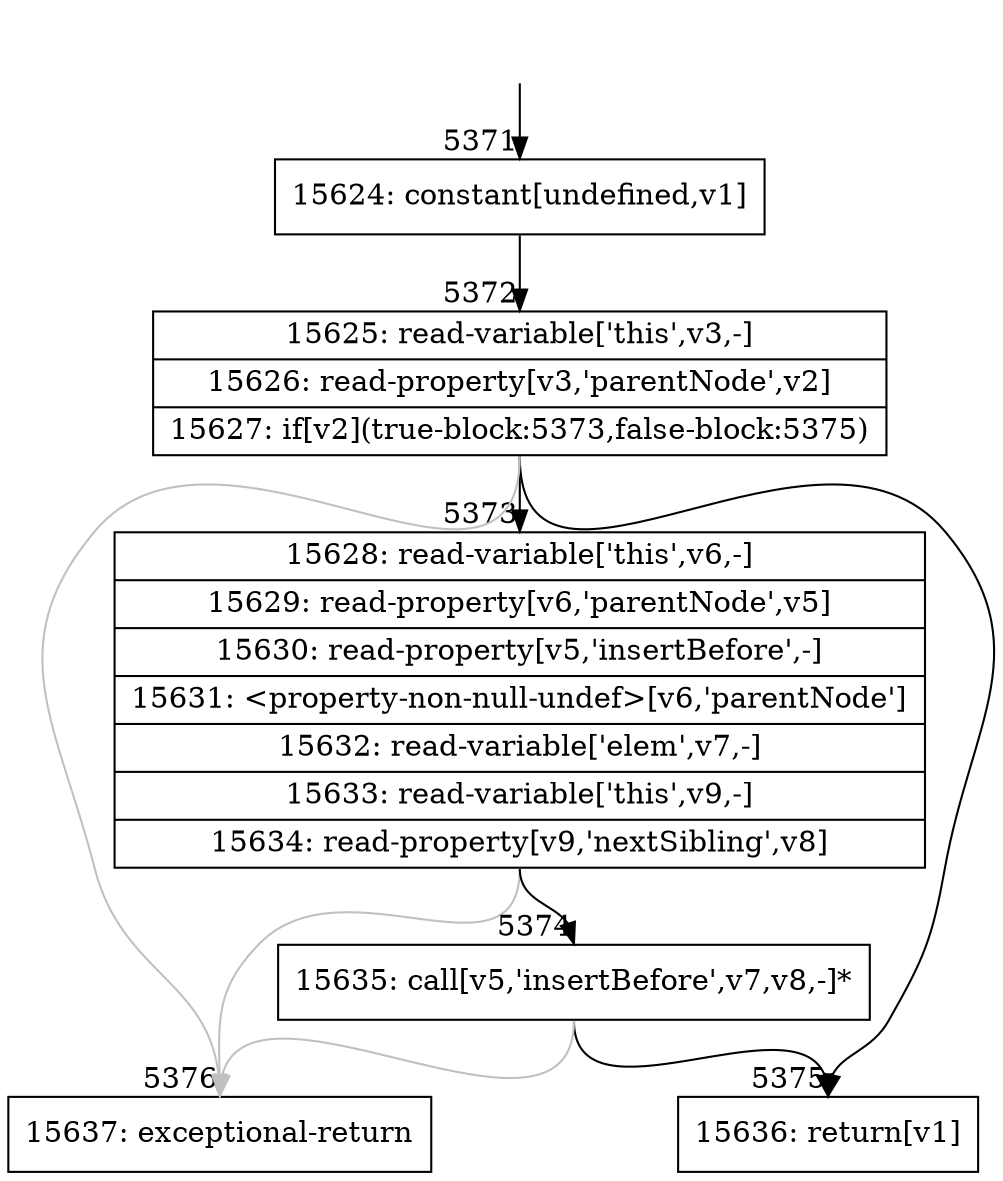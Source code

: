 digraph {
rankdir="TD"
BB_entry356[shape=none,label=""];
BB_entry356 -> BB5371 [tailport=s, headport=n, headlabel="    5371"]
BB5371 [shape=record label="{15624: constant[undefined,v1]}" ] 
BB5371 -> BB5372 [tailport=s, headport=n, headlabel="      5372"]
BB5372 [shape=record label="{15625: read-variable['this',v3,-]|15626: read-property[v3,'parentNode',v2]|15627: if[v2](true-block:5373,false-block:5375)}" ] 
BB5372 -> BB5373 [tailport=s, headport=n, headlabel="      5373"]
BB5372 -> BB5375 [tailport=s, headport=n, headlabel="      5375"]
BB5372 -> BB5376 [tailport=s, headport=n, color=gray, headlabel="      5376"]
BB5373 [shape=record label="{15628: read-variable['this',v6,-]|15629: read-property[v6,'parentNode',v5]|15630: read-property[v5,'insertBefore',-]|15631: \<property-non-null-undef\>[v6,'parentNode']|15632: read-variable['elem',v7,-]|15633: read-variable['this',v9,-]|15634: read-property[v9,'nextSibling',v8]}" ] 
BB5373 -> BB5374 [tailport=s, headport=n, headlabel="      5374"]
BB5373 -> BB5376 [tailport=s, headport=n, color=gray]
BB5374 [shape=record label="{15635: call[v5,'insertBefore',v7,v8,-]*}" ] 
BB5374 -> BB5375 [tailport=s, headport=n]
BB5374 -> BB5376 [tailport=s, headport=n, color=gray]
BB5375 [shape=record label="{15636: return[v1]}" ] 
BB5376 [shape=record label="{15637: exceptional-return}" ] 
}
